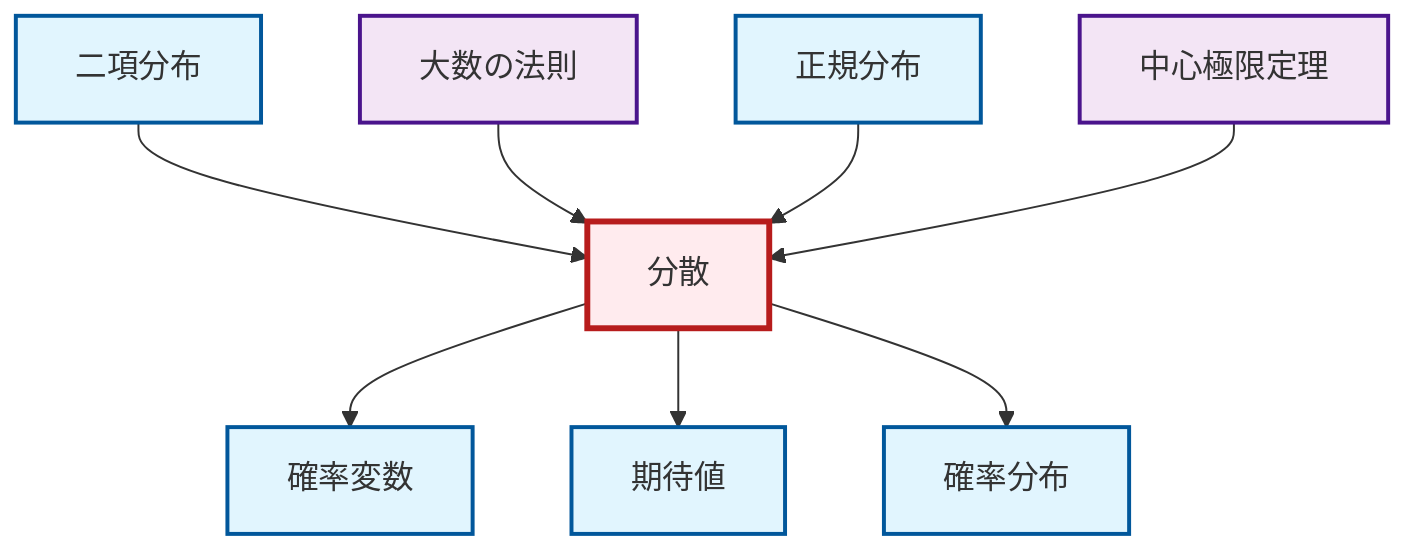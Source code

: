 graph TD
    classDef definition fill:#e1f5fe,stroke:#01579b,stroke-width:2px
    classDef theorem fill:#f3e5f5,stroke:#4a148c,stroke-width:2px
    classDef axiom fill:#fff3e0,stroke:#e65100,stroke-width:2px
    classDef example fill:#e8f5e9,stroke:#1b5e20,stroke-width:2px
    classDef current fill:#ffebee,stroke:#b71c1c,stroke-width:3px
    thm-law-of-large-numbers["大数の法則"]:::theorem
    def-normal-distribution["正規分布"]:::definition
    def-probability-distribution["確率分布"]:::definition
    def-random-variable["確率変数"]:::definition
    def-binomial-distribution["二項分布"]:::definition
    thm-central-limit["中心極限定理"]:::theorem
    def-variance["分散"]:::definition
    def-expectation["期待値"]:::definition
    def-binomial-distribution --> def-variance
    thm-law-of-large-numbers --> def-variance
    def-normal-distribution --> def-variance
    def-variance --> def-random-variable
    def-variance --> def-expectation
    def-variance --> def-probability-distribution
    thm-central-limit --> def-variance
    class def-variance current